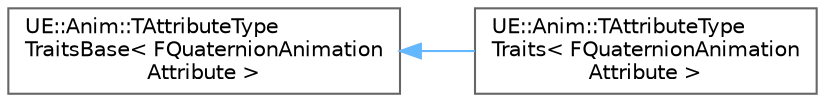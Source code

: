 digraph "Graphical Class Hierarchy"
{
 // INTERACTIVE_SVG=YES
 // LATEX_PDF_SIZE
  bgcolor="transparent";
  edge [fontname=Helvetica,fontsize=10,labelfontname=Helvetica,labelfontsize=10];
  node [fontname=Helvetica,fontsize=10,shape=box,height=0.2,width=0.4];
  rankdir="LR";
  Node0 [id="Node000000",label="UE::Anim::TAttributeType\lTraitsBase\< FQuaternionAnimation\lAttribute \>",height=0.2,width=0.4,color="grey40", fillcolor="white", style="filled",URL="$d2/d49/structUE_1_1Anim_1_1TAttributeTypeTraitsBase.html",tooltip=" "];
  Node0 -> Node1 [id="edge8924_Node000000_Node000001",dir="back",color="steelblue1",style="solid",tooltip=" "];
  Node1 [id="Node000001",label="UE::Anim::TAttributeType\lTraits\< FQuaternionAnimation\lAttribute \>",height=0.2,width=0.4,color="grey40", fillcolor="white", style="filled",URL="$d2/d53/structUE_1_1Anim_1_1TAttributeTypeTraits_3_01FQuaternionAnimationAttribute_01_4.html",tooltip="Quaternion attribute requires normalization."];
}
